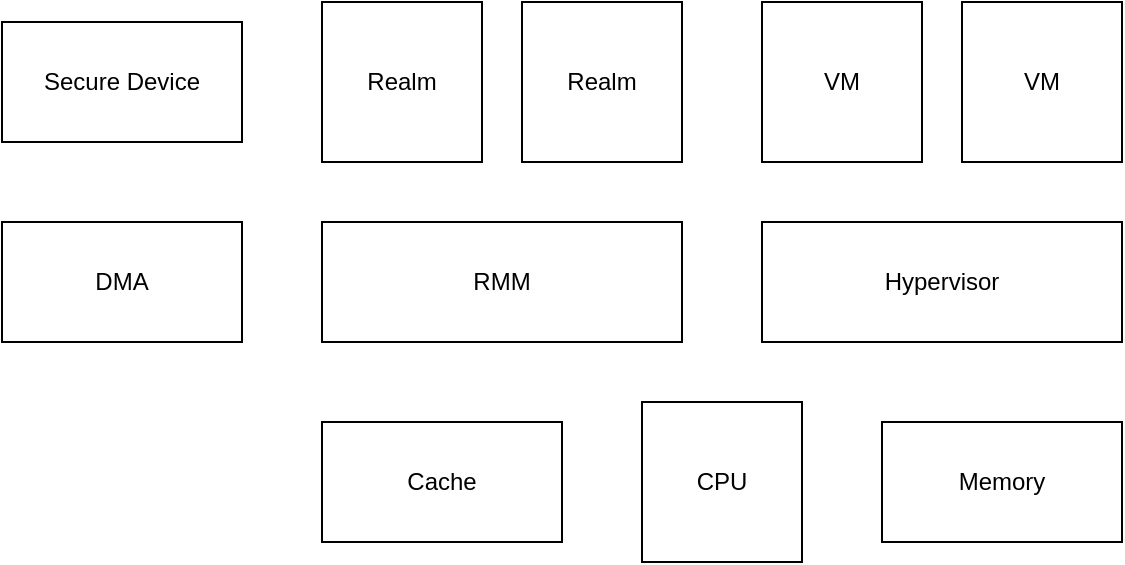 <mxfile version="20.2.3" type="github">
  <diagram id="98dI7QOUpAn8m7V0Bijq" name="第 1 页">
    <mxGraphModel dx="605" dy="375" grid="1" gridSize="10" guides="1" tooltips="1" connect="1" arrows="1" fold="1" page="1" pageScale="1" pageWidth="1200" pageHeight="1920" math="0" shadow="0">
      <root>
        <mxCell id="0" />
        <mxCell id="1" parent="0" />
        <mxCell id="MqpAd7KmgEAV98KqG5_A-1" value="RMM" style="rounded=0;whiteSpace=wrap;html=1;" parent="1" vertex="1">
          <mxGeometry x="480" y="520" width="180" height="60" as="geometry" />
        </mxCell>
        <mxCell id="MqpAd7KmgEAV98KqG5_A-6" value="Realm" style="whiteSpace=wrap;html=1;aspect=fixed;" parent="1" vertex="1">
          <mxGeometry x="480" y="410" width="80" height="80" as="geometry" />
        </mxCell>
        <mxCell id="MqpAd7KmgEAV98KqG5_A-9" value="CPU" style="whiteSpace=wrap;html=1;aspect=fixed;" parent="1" vertex="1">
          <mxGeometry x="640" y="610" width="80" height="80" as="geometry" />
        </mxCell>
        <mxCell id="MqpAd7KmgEAV98KqG5_A-10" value="Cache" style="rounded=0;whiteSpace=wrap;html=1;" parent="1" vertex="1">
          <mxGeometry x="480" y="620" width="120" height="60" as="geometry" />
        </mxCell>
        <mxCell id="MqpAd7KmgEAV98KqG5_A-11" value="Memory" style="rounded=0;whiteSpace=wrap;html=1;" parent="1" vertex="1">
          <mxGeometry x="760" y="620" width="120" height="60" as="geometry" />
        </mxCell>
        <mxCell id="MqpAd7KmgEAV98KqG5_A-12" value="DMA" style="rounded=0;whiteSpace=wrap;html=1;" parent="1" vertex="1">
          <mxGeometry x="320" y="520" width="120" height="60" as="geometry" />
        </mxCell>
        <mxCell id="MqpAd7KmgEAV98KqG5_A-14" value="Secure Device" style="rounded=0;whiteSpace=wrap;html=1;" parent="1" vertex="1">
          <mxGeometry x="320" y="420" width="120" height="60" as="geometry" />
        </mxCell>
        <mxCell id="3dAunr9FUed9OEYbS_AE-1" value="Realm" style="whiteSpace=wrap;html=1;aspect=fixed;" vertex="1" parent="1">
          <mxGeometry x="580" y="410" width="80" height="80" as="geometry" />
        </mxCell>
        <mxCell id="3dAunr9FUed9OEYbS_AE-2" value="Hypervisor" style="rounded=0;whiteSpace=wrap;html=1;" vertex="1" parent="1">
          <mxGeometry x="700" y="520" width="180" height="60" as="geometry" />
        </mxCell>
        <mxCell id="3dAunr9FUed9OEYbS_AE-3" value="VM" style="whiteSpace=wrap;html=1;aspect=fixed;" vertex="1" parent="1">
          <mxGeometry x="700" y="410" width="80" height="80" as="geometry" />
        </mxCell>
        <mxCell id="3dAunr9FUed9OEYbS_AE-4" value="VM" style="whiteSpace=wrap;html=1;aspect=fixed;" vertex="1" parent="1">
          <mxGeometry x="800" y="410" width="80" height="80" as="geometry" />
        </mxCell>
      </root>
    </mxGraphModel>
  </diagram>
</mxfile>
